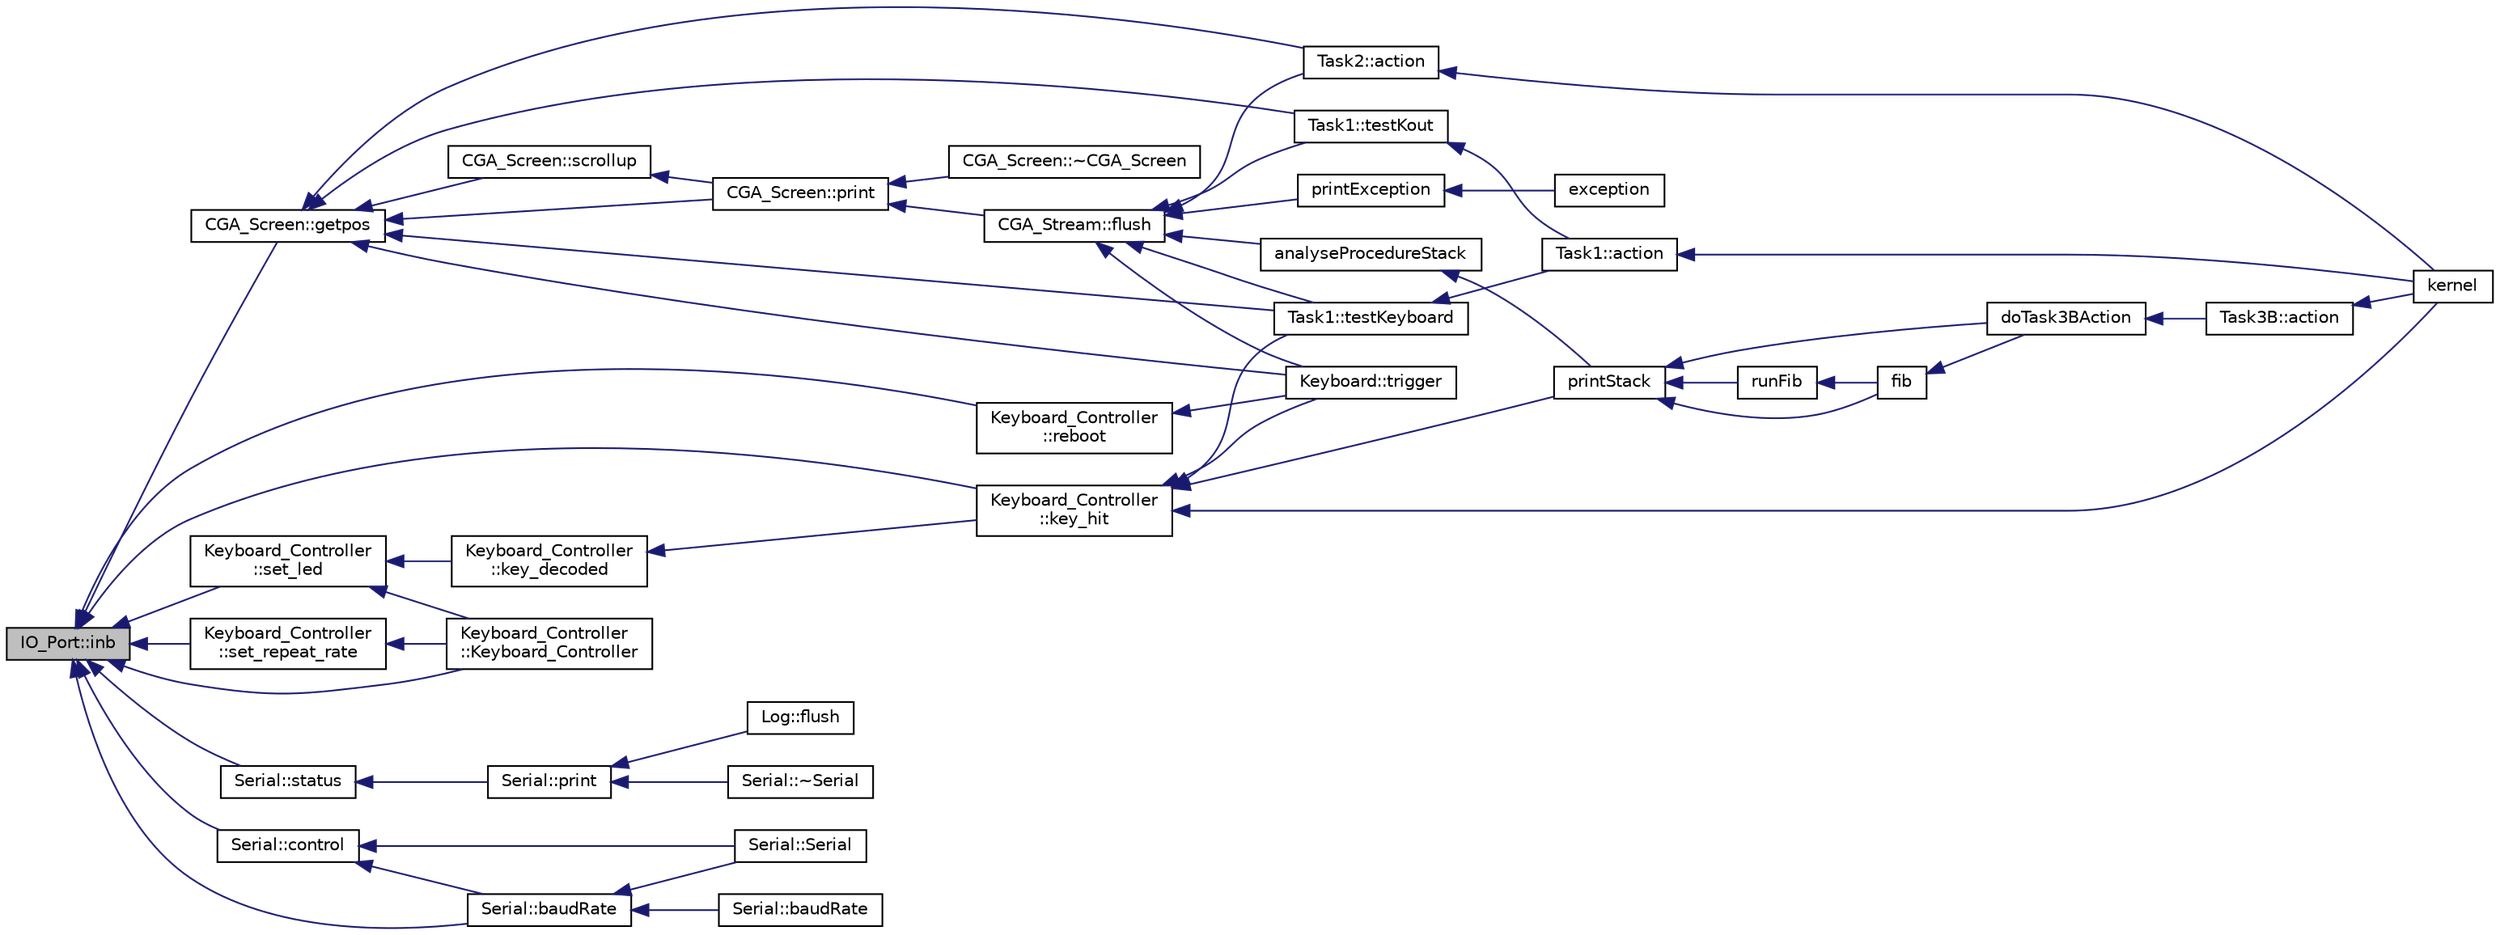 digraph "IO_Port::inb"
{
  bgcolor="transparent";
  edge [fontname="Helvetica",fontsize="10",labelfontname="Helvetica",labelfontsize="10"];
  node [fontname="Helvetica",fontsize="10",shape=record];
  rankdir="LR";
  Node1 [label="IO_Port::inb",height=0.2,width=0.4,color="black", fillcolor="grey75", style="filled", fontcolor="black"];
  Node1 -> Node2 [dir="back",color="midnightblue",fontsize="10",style="solid",fontname="Helvetica"];
  Node2 [label="CGA_Screen::getpos",height=0.2,width=0.4,color="black",URL="$classCGA__Screen.html#a6f47426c0cf0662b6835d64e08cf929e",tooltip="get the cursor position "];
  Node2 -> Node3 [dir="back",color="midnightblue",fontsize="10",style="solid",fontname="Helvetica"];
  Node3 [label="Keyboard::trigger",height=0.2,width=0.4,color="black",URL="$classKeyboard.html#a0d0359a4df20db7eb38dd769e2322353",tooltip="einen auftretenden Tastaturinterrupt behandeln "];
  Node2 -> Node4 [dir="back",color="midnightblue",fontsize="10",style="solid",fontname="Helvetica"];
  Node4 [label="CGA_Screen::print",height=0.2,width=0.4,color="black",URL="$classCGA__Screen.html#a6c295831093cab87c3944e39160965b9",tooltip="gibt eine Zeichenkette an der aktuellen Position aus "];
  Node4 -> Node5 [dir="back",color="midnightblue",fontsize="10",style="solid",fontname="Helvetica"];
  Node5 [label="CGA_Stream::flush",height=0.2,width=0.4,color="black",URL="$classCGA__Stream.html#a73572f5377a28f09ee9dc3af7b5a65b9",tooltip="ausgeben des Inhaltes des internen Puffers "];
  Node5 -> Node3 [dir="back",color="midnightblue",fontsize="10",style="solid",fontname="Helvetica"];
  Node5 -> Node6 [dir="back",color="midnightblue",fontsize="10",style="solid",fontname="Helvetica"];
  Node6 [label="printException",height=0.2,width=0.4,color="black",URL="$exceptions_8cc.html#aa9be12416ab5fcc6ced0ea49ff7825de"];
  Node6 -> Node7 [dir="back",color="midnightblue",fontsize="10",style="solid",fontname="Helvetica"];
  Node7 [label="exception",height=0.2,width=0.4,color="black",URL="$exceptions_8cc.html#a17ac45e3213989a19bb1472093ca30e6",tooltip="Entry point for exceptions. "];
  Node5 -> Node8 [dir="back",color="midnightblue",fontsize="10",style="solid",fontname="Helvetica"];
  Node8 [label="analyseProcedureStack",height=0.2,width=0.4,color="black",URL="$analyse_8cc.html#adab0ef21ad15eeca2d4b96b98b59b356",tooltip="Diese Funktion dient der Analyse des Prozedurstacks. "];
  Node8 -> Node9 [dir="back",color="midnightblue",fontsize="10",style="solid",fontname="Helvetica"];
  Node9 [label="printStack",height=0.2,width=0.4,color="black",URL="$task3B_8cc.html#a1140e1f1ebb85d5c7103af6e0b522c22"];
  Node9 -> Node10 [dir="back",color="midnightblue",fontsize="10",style="solid",fontname="Helvetica"];
  Node10 [label="runFib",height=0.2,width=0.4,color="black",URL="$task3B_8cc.html#a4205b075c53452d0a4cb9966fe2bf855"];
  Node10 -> Node11 [dir="back",color="midnightblue",fontsize="10",style="solid",fontname="Helvetica"];
  Node11 [label="fib",height=0.2,width=0.4,color="black",URL="$task3B_8cc.html#ad1b3bc944aac0dbdd041cc180ff8c37a"];
  Node11 -> Node12 [dir="back",color="midnightblue",fontsize="10",style="solid",fontname="Helvetica"];
  Node12 [label="doTask3BAction",height=0.2,width=0.4,color="black",URL="$task3B_8cc.html#a5874bf2c7fd779b0760c4d5f16bb2d08"];
  Node12 -> Node13 [dir="back",color="midnightblue",fontsize="10",style="solid",fontname="Helvetica"];
  Node13 [label="Task3B::action",height=0.2,width=0.4,color="black",URL="$classTask3B.html#aa803f35a028d2dc338d20d69ab592f20",tooltip="prints the line "];
  Node13 -> Node14 [dir="back",color="midnightblue",fontsize="10",style="solid",fontname="Helvetica"];
  Node14 [label="kernel",height=0.2,width=0.4,color="black",URL="$main_8cc.html#a796315624c9bcf31fd673cb62e4b9819",tooltip="kernel entry point "];
  Node9 -> Node11 [dir="back",color="midnightblue",fontsize="10",style="solid",fontname="Helvetica"];
  Node9 -> Node12 [dir="back",color="midnightblue",fontsize="10",style="solid",fontname="Helvetica"];
  Node5 -> Node15 [dir="back",color="midnightblue",fontsize="10",style="solid",fontname="Helvetica"];
  Node15 [label="Task1::testKout",height=0.2,width=0.4,color="black",URL="$classTask1.html#a48ca608ac9cdc03ab6614a4f61e2448e",tooltip="test the functionality of the Kout object "];
  Node15 -> Node16 [dir="back",color="midnightblue",fontsize="10",style="solid",fontname="Helvetica"];
  Node16 [label="Task1::action",height=0.2,width=0.4,color="black",URL="$classTask1.html#a0d4029a13591e70af436c0ead066ea5c",tooltip="parse and print multiboot information "];
  Node16 -> Node14 [dir="back",color="midnightblue",fontsize="10",style="solid",fontname="Helvetica"];
  Node5 -> Node17 [dir="back",color="midnightblue",fontsize="10",style="solid",fontname="Helvetica"];
  Node17 [label="Task1::testKeyboard",height=0.2,width=0.4,color="black",URL="$classTask1.html#a587ce3fad20f9ec4ec88beefd08db49e",tooltip="test the functionality of the Keyboard_Controller object "];
  Node17 -> Node16 [dir="back",color="midnightblue",fontsize="10",style="solid",fontname="Helvetica"];
  Node5 -> Node18 [dir="back",color="midnightblue",fontsize="10",style="solid",fontname="Helvetica"];
  Node18 [label="Task2::action",height=0.2,width=0.4,color="black",URL="$classTask2.html#aa5de17846032b02d6d0819cdc78b1b3e",tooltip="prints the line "];
  Node18 -> Node14 [dir="back",color="midnightblue",fontsize="10",style="solid",fontname="Helvetica"];
  Node4 -> Node19 [dir="back",color="midnightblue",fontsize="10",style="solid",fontname="Helvetica"];
  Node19 [label="CGA_Screen::~CGA_Screen",height=0.2,width=0.4,color="black",URL="$classCGA__Screen.html#a8bfd69c9fc770359fb8d6e3a02cbdd1e",tooltip="Destructor. "];
  Node2 -> Node20 [dir="back",color="midnightblue",fontsize="10",style="solid",fontname="Helvetica"];
  Node20 [label="CGA_Screen::scrollup",height=0.2,width=0.4,color="black",URL="$classCGA__Screen.html#a3808a301813e3e1b6368ab75a94ea652",tooltip="das aktuelle Display wird eine Zeile nach oben gescrollt "];
  Node20 -> Node4 [dir="back",color="midnightblue",fontsize="10",style="solid",fontname="Helvetica"];
  Node2 -> Node15 [dir="back",color="midnightblue",fontsize="10",style="solid",fontname="Helvetica"];
  Node2 -> Node17 [dir="back",color="midnightblue",fontsize="10",style="solid",fontname="Helvetica"];
  Node2 -> Node18 [dir="back",color="midnightblue",fontsize="10",style="solid",fontname="Helvetica"];
  Node1 -> Node21 [dir="back",color="midnightblue",fontsize="10",style="solid",fontname="Helvetica"];
  Node21 [label="Keyboard_Controller\l::Keyboard_Controller",height=0.2,width=0.4,color="black",URL="$classKeyboard__Controller.html#a13a0e454bd8c6ee99182d05770d7c44a",tooltip="Default constructor, turns all LEDs off and set speed and delay maximal. "];
  Node1 -> Node22 [dir="back",color="midnightblue",fontsize="10",style="solid",fontname="Helvetica"];
  Node22 [label="Keyboard_Controller\l::reboot",height=0.2,width=0.4,color="black",URL="$classKeyboard__Controller.html#a686dd47e66ae9c2d9ccf1b9f84d3e99d",tooltip="reboots the computer "];
  Node22 -> Node3 [dir="back",color="midnightblue",fontsize="10",style="solid",fontname="Helvetica"];
  Node1 -> Node23 [dir="back",color="midnightblue",fontsize="10",style="solid",fontname="Helvetica"];
  Node23 [label="Keyboard_Controller\l::key_hit",height=0.2,width=0.4,color="black",URL="$classKeyboard__Controller.html#a78cf6859d88097a0f2b6945fc86c1d21",tooltip="get the last pressed key "];
  Node23 -> Node3 [dir="back",color="midnightblue",fontsize="10",style="solid",fontname="Helvetica"];
  Node23 -> Node14 [dir="back",color="midnightblue",fontsize="10",style="solid",fontname="Helvetica"];
  Node23 -> Node17 [dir="back",color="midnightblue",fontsize="10",style="solid",fontname="Helvetica"];
  Node23 -> Node9 [dir="back",color="midnightblue",fontsize="10",style="solid",fontname="Helvetica"];
  Node1 -> Node24 [dir="back",color="midnightblue",fontsize="10",style="solid",fontname="Helvetica"];
  Node24 [label="Keyboard_Controller\l::set_repeat_rate",height=0.2,width=0.4,color="black",URL="$classKeyboard__Controller.html#aa213c738efd52d7986fb925e6aaa7d95",tooltip="set the speed and delay of repeats of the keyboard. "];
  Node24 -> Node21 [dir="back",color="midnightblue",fontsize="10",style="solid",fontname="Helvetica"];
  Node1 -> Node25 [dir="back",color="midnightblue",fontsize="10",style="solid",fontname="Helvetica"];
  Node25 [label="Keyboard_Controller\l::set_led",height=0.2,width=0.4,color="black",URL="$classKeyboard__Controller.html#a36dfc2c73c4031c8662e37159238d5b0",tooltip="switch the specified LED of the keyboard on or off. "];
  Node25 -> Node26 [dir="back",color="midnightblue",fontsize="10",style="solid",fontname="Helvetica"];
  Node26 [label="Keyboard_Controller\l::key_decoded",height=0.2,width=0.4,color="black",URL="$classKeyboard__Controller.html#aa517065c0ed4059b477dfb481539b1b2",tooltip="interpret the reveived scancode and modifier bits "];
  Node26 -> Node23 [dir="back",color="midnightblue",fontsize="10",style="solid",fontname="Helvetica"];
  Node25 -> Node21 [dir="back",color="midnightblue",fontsize="10",style="solid",fontname="Helvetica"];
  Node1 -> Node27 [dir="back",color="midnightblue",fontsize="10",style="solid",fontname="Helvetica"];
  Node27 [label="Serial::status",height=0.2,width=0.4,color="black",URL="$classSerial.html#ab4ed6a72fd54b73d02bb7b334612514d"];
  Node27 -> Node28 [dir="back",color="midnightblue",fontsize="10",style="solid",fontname="Helvetica"];
  Node28 [label="Serial::print",height=0.2,width=0.4,color="black",URL="$classSerial.html#a2ebc6cf48988c16d87b2584b47261ea1",tooltip="gibt eine Zeichenkette an der aktuellen Position aus "];
  Node28 -> Node29 [dir="back",color="midnightblue",fontsize="10",style="solid",fontname="Helvetica"];
  Node29 [label="Log::flush",height=0.2,width=0.4,color="black",URL="$classLog.html#a48b8faa1f9d2590c6fb650f1004e73c9",tooltip="flush the content of the internal buffer "];
  Node28 -> Node30 [dir="back",color="midnightblue",fontsize="10",style="solid",fontname="Helvetica"];
  Node30 [label="Serial::~Serial",height=0.2,width=0.4,color="black",URL="$classSerial.html#a5b32c394c0ff923a4ef1c13cfb20a6ba",tooltip="Destructor. "];
  Node1 -> Node31 [dir="back",color="midnightblue",fontsize="10",style="solid",fontname="Helvetica"];
  Node31 [label="Serial::control",height=0.2,width=0.4,color="black",URL="$classSerial.html#a9981486edd9ae1be487bd054f341c771"];
  Node31 -> Node32 [dir="back",color="midnightblue",fontsize="10",style="solid",fontname="Helvetica"];
  Node32 [label="Serial::Serial",height=0.2,width=0.4,color="black",URL="$classSerial.html#a3667c3137f2df94716b5193f9fb736ab",tooltip="Constructor. "];
  Node31 -> Node33 [dir="back",color="midnightblue",fontsize="10",style="solid",fontname="Helvetica"];
  Node33 [label="Serial::baudRate",height=0.2,width=0.4,color="black",URL="$classSerial.html#a503bb1a19820b192724c76d43268e6d2"];
  Node33 -> Node32 [dir="back",color="midnightblue",fontsize="10",style="solid",fontname="Helvetica"];
  Node33 -> Node34 [dir="back",color="midnightblue",fontsize="10",style="solid",fontname="Helvetica"];
  Node34 [label="Serial::baudRate",height=0.2,width=0.4,color="black",URL="$classSerial.html#a23dd45934b6bcfeabd44b78cb035fae7"];
  Node1 -> Node33 [dir="back",color="midnightblue",fontsize="10",style="solid",fontname="Helvetica"];
}
